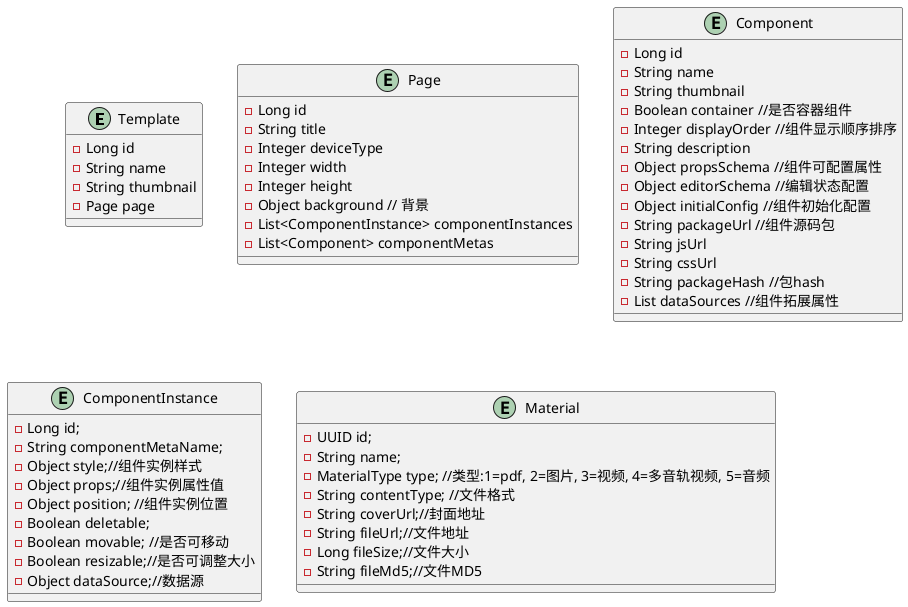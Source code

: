@startuml
entity Template {
    - Long id
    - String name
    - String thumbnail
    - Page page
}
entity Page {
    - Long id
    - String title
    - Integer deviceType
    - Integer width
    - Integer height
    - Object background // 背景
    - List<ComponentInstance> componentInstances
    - List<Component> componentMetas
}
entity Component {
    - Long id
    - String name
    - String thumbnail
    - Boolean container //是否容器组件
    - Integer displayOrder //组件显示顺序排序
    - String description
    - Object propsSchema //组件可配置属性
    - Object editorSchema //编辑状态配置
    - Object initialConfig //组件初始化配置
    - String packageUrl //组件源码包
    - String jsUrl
    - String cssUrl
    - String packageHash //包hash
    - List dataSources //组件拓展属性
}
entity ComponentInstance {
     - Long id;
     - String componentMetaName;
     - Object style;//组件实例样式
     - Object props;//组件实例属性值
     - Object position; //组件实例位置
     - Boolean deletable;
     - Boolean movable; //是否可移动
     - Boolean resizable;//是否可调整大小
     - Object dataSource;//数据源
}
entity Material {
    - UUID id;
    - String name;
    - MaterialType type; //类型:1=pdf, 2=图片, 3=视频, 4=多音轨视频, 5=音频
    - String contentType; //文件格式
    - String coverUrl;//封面地址
    - String fileUrl;//文件地址
    - Long fileSize;//文件大小
    - String fileMd5;//文件MD5
}
@enduml